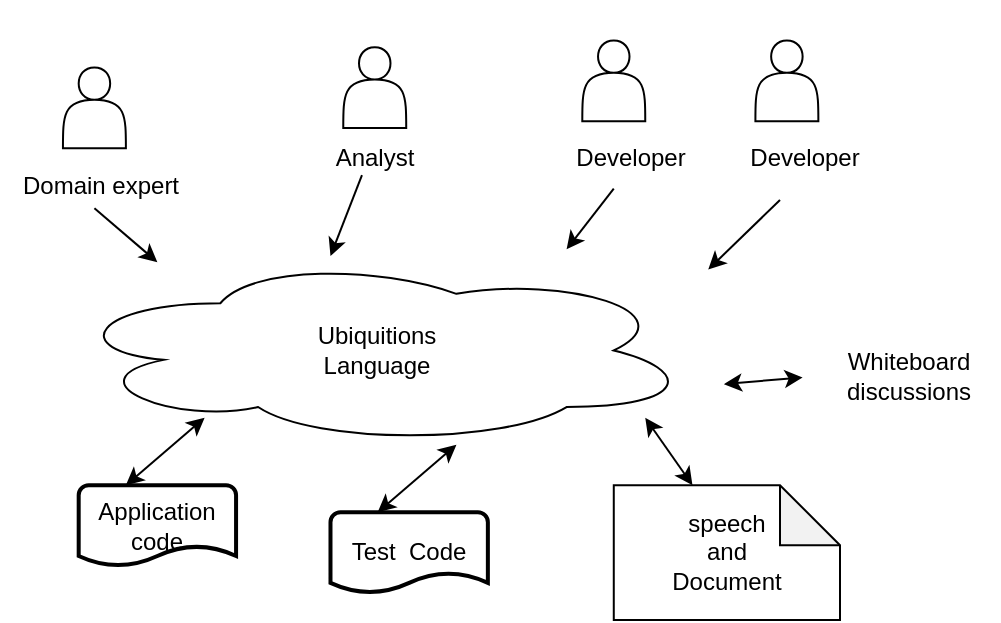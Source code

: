 <mxfile version="20.4.0" type="github">
  <diagram id="o7p4OV8jSi1Fe-7ckuXd" name="第 1 页">
    <mxGraphModel dx="779" dy="659" grid="1" gridSize="10" guides="1" tooltips="1" connect="1" arrows="1" fold="1" page="1" pageScale="1" pageWidth="827" pageHeight="1169" math="0" shadow="0">
      <root>
        <mxCell id="0" />
        <mxCell id="1" parent="0" />
        <mxCell id="8KS33HC-CKG4td0t2KCA-46" value="" style="group" vertex="1" connectable="0" parent="1">
          <mxGeometry width="480" height="310" as="geometry" />
        </mxCell>
        <mxCell id="8KS33HC-CKG4td0t2KCA-21" value="" style="shape=actor;whiteSpace=wrap;html=1;" vertex="1" parent="8KS33HC-CKG4td0t2KCA-46">
          <mxGeometry x="171.636" y="23.587" width="31.475" height="40.435" as="geometry" />
        </mxCell>
        <mxCell id="8KS33HC-CKG4td0t2KCA-22" value="Analyst" style="text;html=1;align=center;verticalAlign=middle;resizable=0;points=[];autosize=1;strokeColor=none;fillColor=none;" vertex="1" parent="8KS33HC-CKG4td0t2KCA-46">
          <mxGeometry x="157.377" y="64.022" width="60" height="30" as="geometry" />
        </mxCell>
        <mxCell id="8KS33HC-CKG4td0t2KCA-24" value="" style="shape=actor;whiteSpace=wrap;html=1;" vertex="1" parent="8KS33HC-CKG4td0t2KCA-46">
          <mxGeometry x="377.705" y="20.22" width="31.475" height="40.435" as="geometry" />
        </mxCell>
        <mxCell id="8KS33HC-CKG4td0t2KCA-25" value="" style="shape=actor;whiteSpace=wrap;html=1;" vertex="1" parent="8KS33HC-CKG4td0t2KCA-46">
          <mxGeometry x="291.148" y="20.217" width="31.475" height="40.435" as="geometry" />
        </mxCell>
        <mxCell id="8KS33HC-CKG4td0t2KCA-26" value="" style="shape=actor;whiteSpace=wrap;html=1;" vertex="1" parent="8KS33HC-CKG4td0t2KCA-46">
          <mxGeometry x="31.475" y="33.696" width="31.475" height="40.435" as="geometry" />
        </mxCell>
        <mxCell id="8KS33HC-CKG4td0t2KCA-27" value="Domain expert" style="text;html=1;align=center;verticalAlign=middle;resizable=0;points=[];autosize=1;strokeColor=none;fillColor=none;" vertex="1" parent="8KS33HC-CKG4td0t2KCA-46">
          <mxGeometry y="77.5" width="100" height="30" as="geometry" />
        </mxCell>
        <mxCell id="8KS33HC-CKG4td0t2KCA-28" value="Developer" style="text;html=1;align=center;verticalAlign=middle;resizable=0;points=[];autosize=1;strokeColor=none;fillColor=none;" vertex="1" parent="8KS33HC-CKG4td0t2KCA-46">
          <mxGeometry x="275.41" y="64.022" width="80" height="30" as="geometry" />
        </mxCell>
        <mxCell id="8KS33HC-CKG4td0t2KCA-29" value="Developer" style="text;html=1;align=center;verticalAlign=middle;resizable=0;points=[];autosize=1;strokeColor=none;fillColor=none;" vertex="1" parent="8KS33HC-CKG4td0t2KCA-46">
          <mxGeometry x="361.967" y="64.024" width="80" height="30" as="geometry" />
        </mxCell>
        <mxCell id="8KS33HC-CKG4td0t2KCA-33" value="" style="endArrow=classic;html=1;rounded=0;" edge="1" parent="8KS33HC-CKG4td0t2KCA-46">
          <mxGeometry width="50" height="50" relative="1" as="geometry">
            <mxPoint x="47.213" y="104.12" as="sourcePoint" />
            <mxPoint x="78.689" y="131.076" as="targetPoint" />
          </mxGeometry>
        </mxCell>
        <mxCell id="8KS33HC-CKG4td0t2KCA-34" value="" style="endArrow=classic;html=1;rounded=0;" edge="1" parent="8KS33HC-CKG4td0t2KCA-46">
          <mxGeometry width="50" height="50" relative="1" as="geometry">
            <mxPoint x="180.984" y="87.609" as="sourcePoint" />
            <mxPoint x="165.246" y="128.043" as="targetPoint" />
          </mxGeometry>
        </mxCell>
        <mxCell id="8KS33HC-CKG4td0t2KCA-35" value="" style="endArrow=classic;html=1;rounded=0;" edge="1" parent="8KS33HC-CKG4td0t2KCA-46">
          <mxGeometry width="50" height="50" relative="1" as="geometry">
            <mxPoint x="306.885" y="94.348" as="sourcePoint" />
            <mxPoint x="283.279" y="124.674" as="targetPoint" />
          </mxGeometry>
        </mxCell>
        <mxCell id="8KS33HC-CKG4td0t2KCA-36" value="" style="endArrow=classic;html=1;rounded=0;" edge="1" parent="8KS33HC-CKG4td0t2KCA-46">
          <mxGeometry width="50" height="50" relative="1" as="geometry">
            <mxPoint x="390" y="100" as="sourcePoint" />
            <mxPoint x="354.098" y="134.783" as="targetPoint" />
          </mxGeometry>
        </mxCell>
        <mxCell id="8KS33HC-CKG4td0t2KCA-37" value="Ubiquitions&lt;br&gt;Language" style="ellipse;shape=cloud;whiteSpace=wrap;html=1;" vertex="1" parent="8KS33HC-CKG4td0t2KCA-46">
          <mxGeometry x="31.475" y="128.043" width="314.754" height="94.348" as="geometry" />
        </mxCell>
        <mxCell id="8KS33HC-CKG4td0t2KCA-38" value="" style="endArrow=classic;startArrow=classic;html=1;rounded=0;" edge="1" parent="8KS33HC-CKG4td0t2KCA-46">
          <mxGeometry width="50" height="50" relative="1" as="geometry">
            <mxPoint x="361.967" y="192.065" as="sourcePoint" />
            <mxPoint x="401.311" y="188.696" as="targetPoint" />
          </mxGeometry>
        </mxCell>
        <mxCell id="8KS33HC-CKG4td0t2KCA-39" value="Whiteboard&lt;br&gt;discussions" style="text;html=1;align=center;verticalAlign=middle;resizable=0;points=[];autosize=1;strokeColor=none;fillColor=none;" vertex="1" parent="8KS33HC-CKG4td0t2KCA-46">
          <mxGeometry x="409.18" y="168.478" width="90" height="40" as="geometry" />
        </mxCell>
        <mxCell id="8KS33HC-CKG4td0t2KCA-40" value="Application&lt;br&gt;code" style="strokeWidth=2;html=1;shape=mxgraph.flowchart.document2;whiteSpace=wrap;size=0.25;" vertex="1" parent="8KS33HC-CKG4td0t2KCA-46">
          <mxGeometry x="39.344" y="242.609" width="78.689" height="40.435" as="geometry" />
        </mxCell>
        <mxCell id="8KS33HC-CKG4td0t2KCA-41" value="Test &amp;nbsp;Code" style="strokeWidth=2;html=1;shape=mxgraph.flowchart.document2;whiteSpace=wrap;size=0.25;" vertex="1" parent="8KS33HC-CKG4td0t2KCA-46">
          <mxGeometry x="165.246" y="256.087" width="78.689" height="40.435" as="geometry" />
        </mxCell>
        <mxCell id="8KS33HC-CKG4td0t2KCA-42" value="speech&lt;br&gt;and&lt;br&gt;Document" style="shape=note;whiteSpace=wrap;html=1;backgroundOutline=1;darkOpacity=0.05;" vertex="1" parent="8KS33HC-CKG4td0t2KCA-46">
          <mxGeometry x="306.89" y="242.61" width="113.11" height="67.39" as="geometry" />
        </mxCell>
        <mxCell id="8KS33HC-CKG4td0t2KCA-43" value="" style="endArrow=classic;startArrow=classic;html=1;rounded=0;" edge="1" parent="8KS33HC-CKG4td0t2KCA-46">
          <mxGeometry width="50" height="50" relative="1" as="geometry">
            <mxPoint x="62.951" y="242.609" as="sourcePoint" />
            <mxPoint x="102.295" y="208.913" as="targetPoint" />
          </mxGeometry>
        </mxCell>
        <mxCell id="8KS33HC-CKG4td0t2KCA-44" value="" style="endArrow=classic;startArrow=classic;html=1;rounded=0;" edge="1" parent="8KS33HC-CKG4td0t2KCA-46">
          <mxGeometry width="50" height="50" relative="1" as="geometry">
            <mxPoint x="188.852" y="256.087" as="sourcePoint" />
            <mxPoint x="228.197" y="222.391" as="targetPoint" />
          </mxGeometry>
        </mxCell>
        <mxCell id="8KS33HC-CKG4td0t2KCA-45" value="" style="endArrow=classic;startArrow=classic;html=1;rounded=0;" edge="1" parent="8KS33HC-CKG4td0t2KCA-46">
          <mxGeometry width="50" height="50" relative="1" as="geometry">
            <mxPoint x="346.23" y="242.609" as="sourcePoint" />
            <mxPoint x="322.623" y="208.913" as="targetPoint" />
          </mxGeometry>
        </mxCell>
      </root>
    </mxGraphModel>
  </diagram>
</mxfile>
